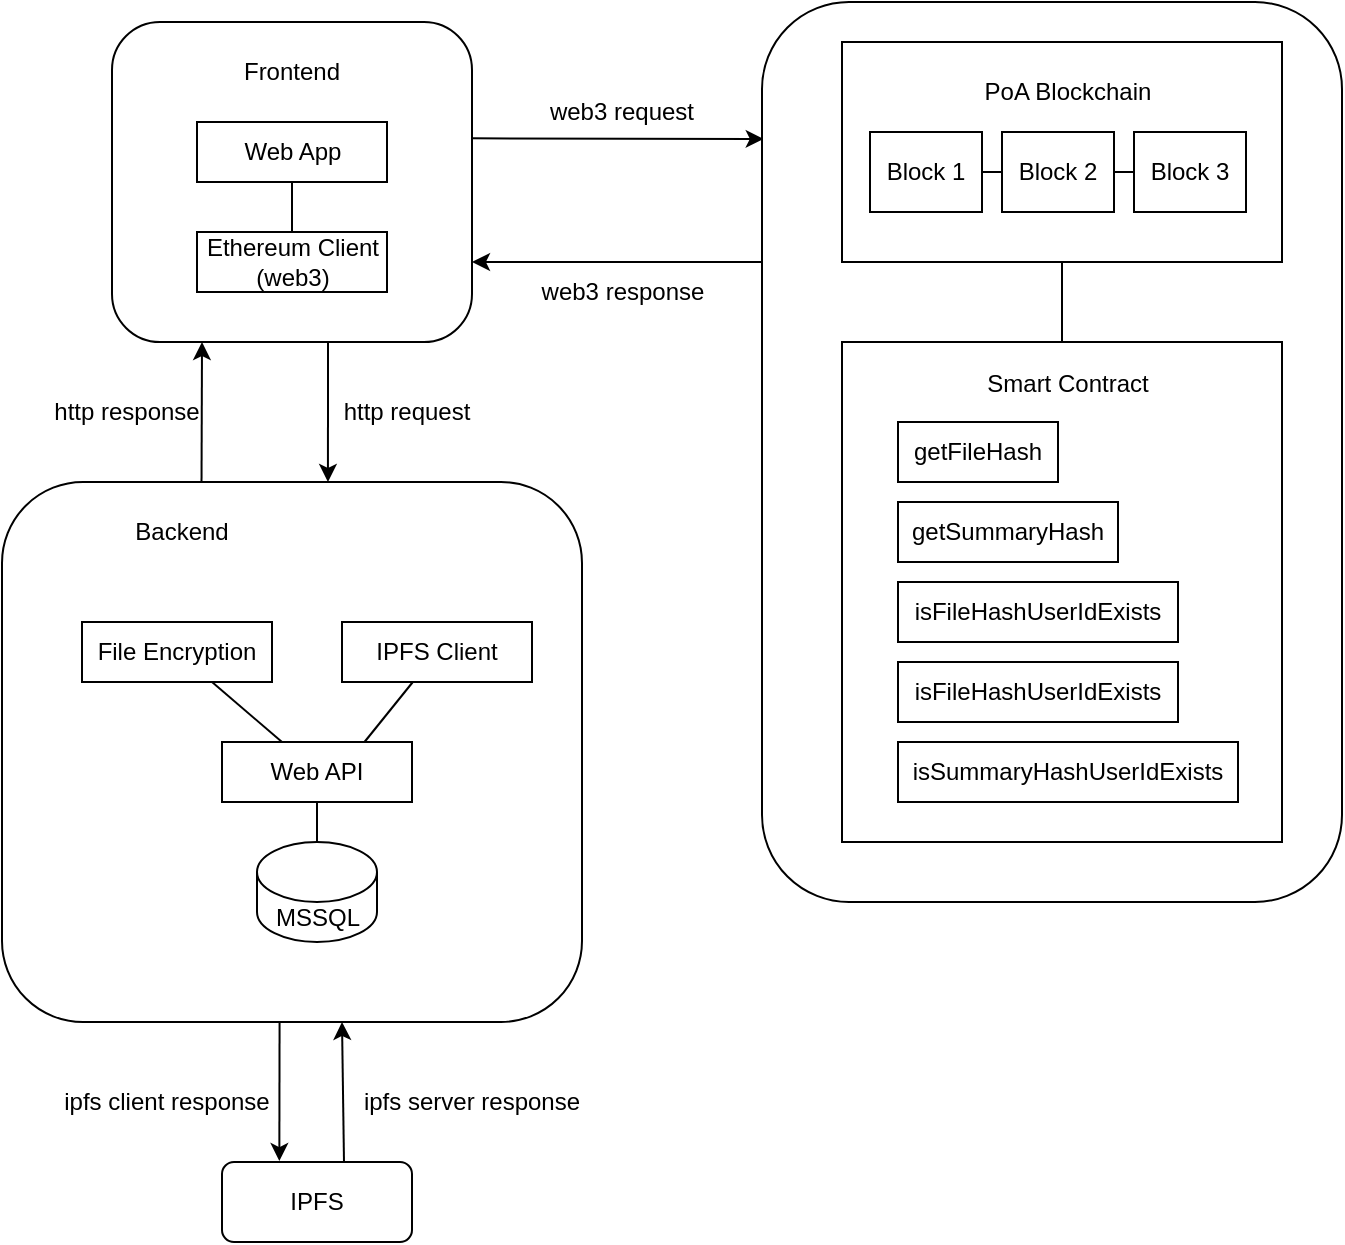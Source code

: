 <mxfile version="17.4.5" type="device"><diagram id="x8a8bb7fl0L8Xj7G-slX" name="Page-1"><mxGraphModel dx="960" dy="587" grid="0" gridSize="10" guides="1" tooltips="1" connect="1" arrows="1" fold="1" page="1" pageScale="1" pageWidth="827" pageHeight="1169" math="0" shadow="0"><root><mxCell id="0"/><mxCell id="1" parent="0"/><mxCell id="Fdm0Gl9dZnFWDvIIs-N5-44" style="edgeStyle=none;rounded=0;orthogonalLoop=1;jettySize=auto;html=1;entryX=0.003;entryY=0.201;entryDx=0;entryDy=0;entryPerimeter=0;endArrow=classic;endFill=1;" edge="1" parent="1"><mxGeometry relative="1" as="geometry"><mxPoint x="335" y="118.172" as="sourcePoint"/><mxPoint x="480.87" y="118.45" as="targetPoint"/></mxGeometry></mxCell><mxCell id="Fdm0Gl9dZnFWDvIIs-N5-1" value="" style="rounded=1;whiteSpace=wrap;html=1;" vertex="1" parent="1"><mxGeometry x="155" y="60" width="180" height="160" as="geometry"/></mxCell><mxCell id="Fdm0Gl9dZnFWDvIIs-N5-2" value="Web App" style="rounded=0;whiteSpace=wrap;html=1;" vertex="1" parent="1"><mxGeometry x="197.5" y="110" width="95" height="30" as="geometry"/></mxCell><mxCell id="Fdm0Gl9dZnFWDvIIs-N5-43" style="edgeStyle=none;rounded=0;orthogonalLoop=1;jettySize=auto;html=1;entryX=0.5;entryY=1;entryDx=0;entryDy=0;endArrow=none;endFill=0;" edge="1" parent="1" source="Fdm0Gl9dZnFWDvIIs-N5-3" target="Fdm0Gl9dZnFWDvIIs-N5-2"><mxGeometry relative="1" as="geometry"/></mxCell><mxCell id="Fdm0Gl9dZnFWDvIIs-N5-3" value="Ethereum Client (web3)" style="rounded=0;whiteSpace=wrap;html=1;" vertex="1" parent="1"><mxGeometry x="197.5" y="165" width="95" height="30" as="geometry"/></mxCell><mxCell id="Fdm0Gl9dZnFWDvIIs-N5-4" value="Frontend" style="text;html=1;strokeColor=none;fillColor=none;align=center;verticalAlign=middle;whiteSpace=wrap;rounded=0;" vertex="1" parent="1"><mxGeometry x="215" y="70" width="60" height="30" as="geometry"/></mxCell><mxCell id="Fdm0Gl9dZnFWDvIIs-N5-46" value="" style="edgeStyle=none;rounded=0;orthogonalLoop=1;jettySize=auto;html=1;endArrow=classic;endFill=1;entryX=0.365;entryY=-0.012;entryDx=0;entryDy=0;entryPerimeter=0;" edge="1" parent="1"><mxGeometry relative="1" as="geometry"><mxPoint x="238.785" y="560" as="sourcePoint"/><mxPoint x="238.675" y="629.52" as="targetPoint"/></mxGeometry></mxCell><mxCell id="Fdm0Gl9dZnFWDvIIs-N5-48" value="" style="edgeStyle=none;rounded=0;orthogonalLoop=1;jettySize=auto;html=1;endArrow=classic;endFill=1;entryX=0.25;entryY=1;entryDx=0;entryDy=0;exitX=0.344;exitY=0;exitDx=0;exitDy=0;exitPerimeter=0;" edge="1" parent="1" source="Fdm0Gl9dZnFWDvIIs-N5-11" target="Fdm0Gl9dZnFWDvIIs-N5-1"><mxGeometry relative="1" as="geometry"/></mxCell><mxCell id="Fdm0Gl9dZnFWDvIIs-N5-11" value="" style="rounded=1;whiteSpace=wrap;html=1;" vertex="1" parent="1"><mxGeometry x="100" y="290" width="290" height="270" as="geometry"/></mxCell><mxCell id="Fdm0Gl9dZnFWDvIIs-N5-12" value="Web API" style="rounded=0;whiteSpace=wrap;html=1;" vertex="1" parent="1"><mxGeometry x="210" y="420" width="95" height="30" as="geometry"/></mxCell><mxCell id="Fdm0Gl9dZnFWDvIIs-N5-40" style="rounded=0;orthogonalLoop=1;jettySize=auto;html=1;endArrow=none;endFill=0;" edge="1" parent="1" source="Fdm0Gl9dZnFWDvIIs-N5-13" target="Fdm0Gl9dZnFWDvIIs-N5-12"><mxGeometry relative="1" as="geometry"/></mxCell><mxCell id="Fdm0Gl9dZnFWDvIIs-N5-13" value="File Encryption" style="rounded=0;whiteSpace=wrap;html=1;" vertex="1" parent="1"><mxGeometry x="140" y="360" width="95" height="30" as="geometry"/></mxCell><mxCell id="Fdm0Gl9dZnFWDvIIs-N5-14" value="Backend" style="text;html=1;strokeColor=none;fillColor=none;align=center;verticalAlign=middle;whiteSpace=wrap;rounded=0;" vertex="1" parent="1"><mxGeometry x="160" y="300" width="60" height="30" as="geometry"/></mxCell><mxCell id="Fdm0Gl9dZnFWDvIIs-N5-42" style="edgeStyle=none;rounded=0;orthogonalLoop=1;jettySize=auto;html=1;entryX=0.5;entryY=1;entryDx=0;entryDy=0;endArrow=none;endFill=0;" edge="1" parent="1" source="Fdm0Gl9dZnFWDvIIs-N5-15" target="Fdm0Gl9dZnFWDvIIs-N5-12"><mxGeometry relative="1" as="geometry"/></mxCell><mxCell id="Fdm0Gl9dZnFWDvIIs-N5-15" value="MSSQL" style="shape=cylinder3;whiteSpace=wrap;html=1;boundedLbl=1;backgroundOutline=1;size=15;" vertex="1" parent="1"><mxGeometry x="227.5" y="470" width="60" height="50" as="geometry"/></mxCell><mxCell id="Fdm0Gl9dZnFWDvIIs-N5-41" style="edgeStyle=none;rounded=0;orthogonalLoop=1;jettySize=auto;html=1;entryX=0.75;entryY=0;entryDx=0;entryDy=0;endArrow=none;endFill=0;" edge="1" parent="1" source="Fdm0Gl9dZnFWDvIIs-N5-16" target="Fdm0Gl9dZnFWDvIIs-N5-12"><mxGeometry relative="1" as="geometry"/></mxCell><mxCell id="Fdm0Gl9dZnFWDvIIs-N5-16" value="IPFS Client" style="rounded=0;whiteSpace=wrap;html=1;" vertex="1" parent="1"><mxGeometry x="270" y="360" width="95" height="30" as="geometry"/></mxCell><mxCell id="Fdm0Gl9dZnFWDvIIs-N5-17" value="IPFS" style="rounded=1;whiteSpace=wrap;html=1;" vertex="1" parent="1"><mxGeometry x="210" y="630" width="95" height="40" as="geometry"/></mxCell><mxCell id="Fdm0Gl9dZnFWDvIIs-N5-45" style="edgeStyle=none;rounded=0;orthogonalLoop=1;jettySize=auto;html=1;exitX=0;exitY=0.289;exitDx=0;exitDy=0;endArrow=classic;endFill=1;exitPerimeter=0;entryX=1;entryY=0.75;entryDx=0;entryDy=0;" edge="1" parent="1" source="Fdm0Gl9dZnFWDvIIs-N5-18" target="Fdm0Gl9dZnFWDvIIs-N5-1"><mxGeometry relative="1" as="geometry"><mxPoint x="340" y="180" as="targetPoint"/></mxGeometry></mxCell><mxCell id="Fdm0Gl9dZnFWDvIIs-N5-18" value="" style="rounded=1;whiteSpace=wrap;html=1;" vertex="1" parent="1"><mxGeometry x="480" y="50" width="290" height="450" as="geometry"/></mxCell><mxCell id="Fdm0Gl9dZnFWDvIIs-N5-37" style="edgeStyle=orthogonalEdgeStyle;rounded=0;orthogonalLoop=1;jettySize=auto;html=1;entryX=0.5;entryY=0;entryDx=0;entryDy=0;endArrow=none;endFill=0;" edge="1" parent="1" source="Fdm0Gl9dZnFWDvIIs-N5-19" target="Fdm0Gl9dZnFWDvIIs-N5-26"><mxGeometry relative="1" as="geometry"/></mxCell><mxCell id="Fdm0Gl9dZnFWDvIIs-N5-19" value="" style="rounded=0;whiteSpace=wrap;html=1;" vertex="1" parent="1"><mxGeometry x="520" y="70" width="220" height="110" as="geometry"/></mxCell><mxCell id="Fdm0Gl9dZnFWDvIIs-N5-23" value="" style="edgeStyle=orthogonalEdgeStyle;rounded=0;orthogonalLoop=1;jettySize=auto;html=1;endArrow=none;endFill=0;" edge="1" parent="1" source="Fdm0Gl9dZnFWDvIIs-N5-20" target="Fdm0Gl9dZnFWDvIIs-N5-22"><mxGeometry relative="1" as="geometry"/></mxCell><mxCell id="Fdm0Gl9dZnFWDvIIs-N5-20" value="Block 1" style="rounded=0;whiteSpace=wrap;html=1;" vertex="1" parent="1"><mxGeometry x="534" y="115" width="56" height="40" as="geometry"/></mxCell><mxCell id="Fdm0Gl9dZnFWDvIIs-N5-25" value="" style="edgeStyle=orthogonalEdgeStyle;rounded=0;orthogonalLoop=1;jettySize=auto;html=1;endArrow=none;endFill=0;" edge="1" parent="1" source="Fdm0Gl9dZnFWDvIIs-N5-21" target="Fdm0Gl9dZnFWDvIIs-N5-22"><mxGeometry relative="1" as="geometry"/></mxCell><mxCell id="Fdm0Gl9dZnFWDvIIs-N5-21" value="Block 3" style="rounded=0;whiteSpace=wrap;html=1;" vertex="1" parent="1"><mxGeometry x="666" y="115" width="56" height="40" as="geometry"/></mxCell><mxCell id="Fdm0Gl9dZnFWDvIIs-N5-22" value="Block 2" style="rounded=0;whiteSpace=wrap;html=1;" vertex="1" parent="1"><mxGeometry x="600" y="115" width="56" height="40" as="geometry"/></mxCell><mxCell id="Fdm0Gl9dZnFWDvIIs-N5-26" value="" style="rounded=0;whiteSpace=wrap;html=1;" vertex="1" parent="1"><mxGeometry x="520" y="220" width="220" height="250" as="geometry"/></mxCell><mxCell id="Fdm0Gl9dZnFWDvIIs-N5-27" value="getFileHash" style="rounded=0;whiteSpace=wrap;html=1;" vertex="1" parent="1"><mxGeometry x="548" y="260" width="80" height="30" as="geometry"/></mxCell><mxCell id="Fdm0Gl9dZnFWDvIIs-N5-28" value="getSummaryHash" style="rounded=0;whiteSpace=wrap;html=1;" vertex="1" parent="1"><mxGeometry x="548" y="300" width="110" height="30" as="geometry"/></mxCell><mxCell id="Fdm0Gl9dZnFWDvIIs-N5-29" value="isFileHashUserIdExists" style="rounded=0;whiteSpace=wrap;html=1;" vertex="1" parent="1"><mxGeometry x="548" y="340" width="140" height="30" as="geometry"/></mxCell><mxCell id="Fdm0Gl9dZnFWDvIIs-N5-31" value="isSummaryHashUserIdExists" style="rounded=0;whiteSpace=wrap;html=1;" vertex="1" parent="1"><mxGeometry x="548" y="420" width="170" height="30" as="geometry"/></mxCell><mxCell id="Fdm0Gl9dZnFWDvIIs-N5-32" value="isFileHashUserIdExists" style="rounded=0;whiteSpace=wrap;html=1;" vertex="1" parent="1"><mxGeometry x="548" y="380" width="140" height="30" as="geometry"/></mxCell><mxCell id="Fdm0Gl9dZnFWDvIIs-N5-33" value="Smart Contract" style="text;html=1;strokeColor=none;fillColor=none;align=center;verticalAlign=middle;whiteSpace=wrap;rounded=0;" vertex="1" parent="1"><mxGeometry x="583" y="226" width="100" height="30" as="geometry"/></mxCell><mxCell id="Fdm0Gl9dZnFWDvIIs-N5-34" value="PoA Blockchain" style="text;html=1;strokeColor=none;fillColor=none;align=center;verticalAlign=middle;whiteSpace=wrap;rounded=0;" vertex="1" parent="1"><mxGeometry x="583" y="80" width="100" height="30" as="geometry"/></mxCell><mxCell id="Fdm0Gl9dZnFWDvIIs-N5-47" value="" style="edgeStyle=none;rounded=0;orthogonalLoop=1;jettySize=auto;html=1;endArrow=classic;endFill=1;exitX=0.642;exitY=-0.012;exitDx=0;exitDy=0;exitPerimeter=0;" edge="1" parent="1" source="Fdm0Gl9dZnFWDvIIs-N5-17"><mxGeometry relative="1" as="geometry"><mxPoint x="370.115" y="580" as="sourcePoint"/><mxPoint x="270" y="560" as="targetPoint"/></mxGeometry></mxCell><mxCell id="Fdm0Gl9dZnFWDvIIs-N5-49" value="" style="edgeStyle=none;rounded=0;orthogonalLoop=1;jettySize=auto;html=1;endArrow=classic;endFill=1;entryX=0.562;entryY=0;entryDx=0;entryDy=0;entryPerimeter=0;" edge="1" parent="1" target="Fdm0Gl9dZnFWDvIIs-N5-11"><mxGeometry relative="1" as="geometry"><mxPoint x="263" y="220" as="sourcePoint"/><mxPoint x="413.24" y="150" as="targetPoint"/></mxGeometry></mxCell><mxCell id="Fdm0Gl9dZnFWDvIIs-N5-50" value="web3 request" style="text;html=1;strokeColor=none;fillColor=none;align=center;verticalAlign=middle;whiteSpace=wrap;rounded=0;" vertex="1" parent="1"><mxGeometry x="365" y="90" width="90" height="30" as="geometry"/></mxCell><mxCell id="Fdm0Gl9dZnFWDvIIs-N5-51" value="web3 response" style="text;html=1;strokeColor=none;fillColor=none;align=center;verticalAlign=middle;whiteSpace=wrap;rounded=0;" vertex="1" parent="1"><mxGeometry x="357.5" y="180" width="105" height="30" as="geometry"/></mxCell><mxCell id="Fdm0Gl9dZnFWDvIIs-N5-52" value="http request" style="text;html=1;strokeColor=none;fillColor=none;align=center;verticalAlign=middle;whiteSpace=wrap;rounded=0;" vertex="1" parent="1"><mxGeometry x="250" y="240" width="105" height="30" as="geometry"/></mxCell><mxCell id="Fdm0Gl9dZnFWDvIIs-N5-53" value="http response" style="text;html=1;strokeColor=none;fillColor=none;align=center;verticalAlign=middle;whiteSpace=wrap;rounded=0;" vertex="1" parent="1"><mxGeometry x="110" y="240" width="105" height="30" as="geometry"/></mxCell><mxCell id="Fdm0Gl9dZnFWDvIIs-N5-54" value="ipfs server response" style="text;html=1;strokeColor=none;fillColor=none;align=center;verticalAlign=middle;whiteSpace=wrap;rounded=0;" vertex="1" parent="1"><mxGeometry x="270" y="585" width="130" height="30" as="geometry"/></mxCell><mxCell id="Fdm0Gl9dZnFWDvIIs-N5-55" value="ipfs client response" style="text;html=1;strokeColor=none;fillColor=none;align=center;verticalAlign=middle;whiteSpace=wrap;rounded=0;" vertex="1" parent="1"><mxGeometry x="130" y="585" width="105" height="30" as="geometry"/></mxCell></root></mxGraphModel></diagram></mxfile>
